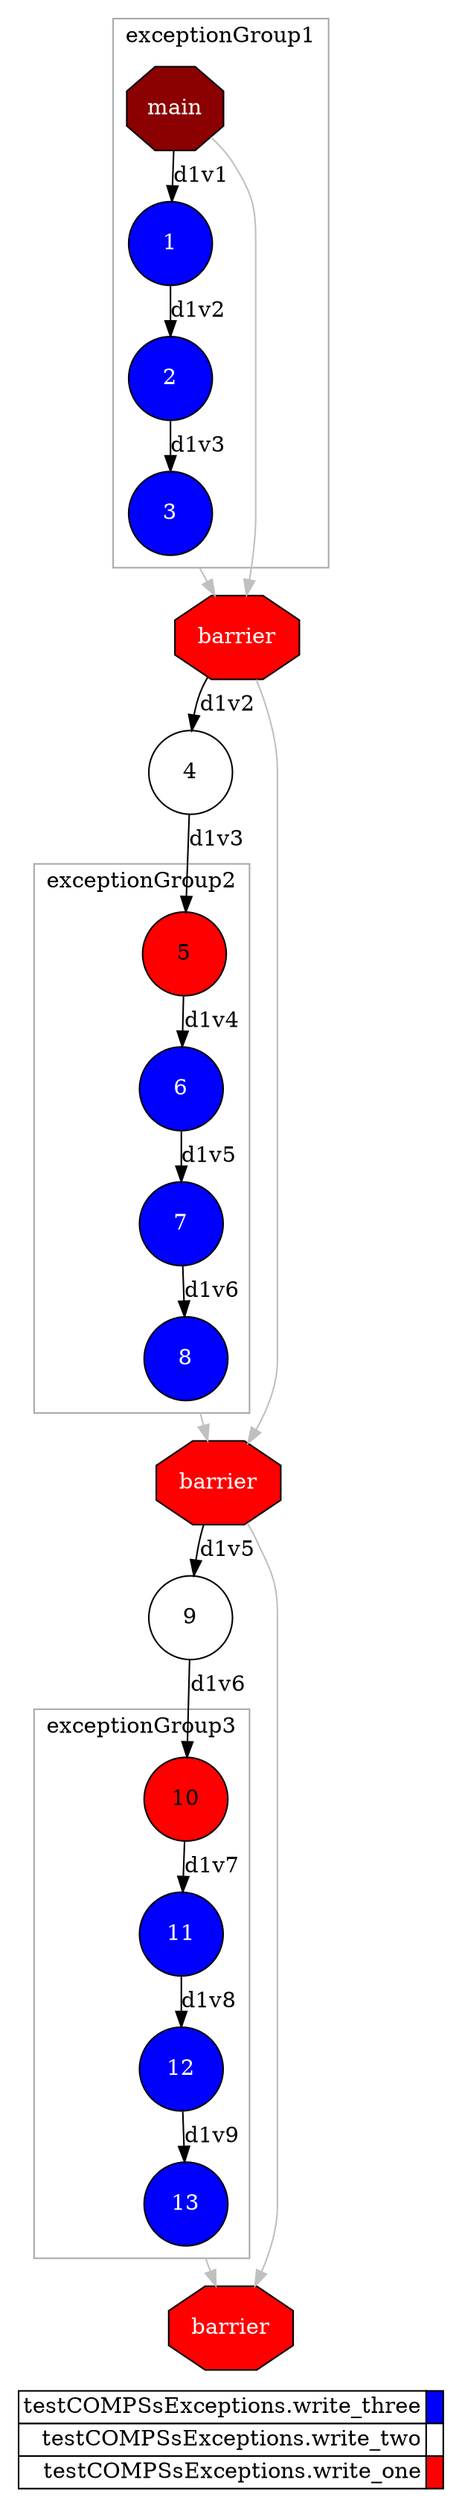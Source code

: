 digraph {
  rankdir=TB;
  labeljust="l";
  compound= true;
  subgraph dependence_graph {
    ranksep=0.20;
    node[height=0.75];

Synchro0[label="main", shape=octagon, style=filled fillcolor="#8B0000" fontcolor="#FFFFFF"];
subgraph clusterTasksexceptionGroup1 {
shape=rect;
node[height=0.75];
color="#A9A9A9"; 
label="exceptionGroup1";

1[shape=circle, style=filled fillcolor="#0000ff" fontcolor="#ffffff"];
Synchro0 -> 1 [label="d1v1"];
2[shape=circle, style=filled fillcolor="#0000ff" fontcolor="#ffffff"];
1 -> 2 [label="d1v2"];
3[shape=circle, style=filled fillcolor="#0000ff" fontcolor="#ffffff"];
2 -> 3 [label="d1v3"];
}

Synchro1[label="barrier", shape=octagon, style=filled fillcolor="#ff0000" fontcolor="#FFFFFF"];
Synchro0 -> Synchro1 [color=grey];
3 -> Synchro1 [color=grey][ ltail="clusterTasksexceptionGroup1" ];
4[shape=circle, style=filled fillcolor="#ffffff" fontcolor="#000000"];
Synchro1 -> 4 [label="d1v2"];
5[shape=circle, style=filled fillcolor="#ff0000" fontcolor="#000000"];
4 -> 5 [label="d1v3"];
subgraph clusterTasksexceptionGroup2 {
shape=rect;
node[height=0.75];
color="#A9A9A9"; 
label="exceptionGroup2";

6[shape=circle, style=filled fillcolor="#0000ff" fontcolor="#ffffff"];
5 -> 6 [label="d1v4"];
7[shape=circle, style=filled fillcolor="#0000ff" fontcolor="#ffffff"];
6 -> 7 [label="d1v5"];
8[shape=circle, style=filled fillcolor="#0000ff" fontcolor="#ffffff"];
7 -> 8 [label="d1v6"];
}

Synchro2[label="barrier", shape=octagon, style=filled fillcolor="#ff0000" fontcolor="#FFFFFF"];
Synchro1 -> Synchro2 [color=grey];
8 -> Synchro2 [color=grey][ ltail="clusterTasksexceptionGroup2" ];
9[shape=circle, style=filled fillcolor="#ffffff" fontcolor="#000000"];
Synchro2 -> 9 [label="d1v5"];
10[shape=circle, style=filled fillcolor="#ff0000" fontcolor="#000000"];
9 -> 10 [label="d1v6"];
subgraph clusterTasksexceptionGroup3 {
shape=rect;
node[height=0.75];
color="#A9A9A9"; 
label="exceptionGroup3";

11[shape=circle, style=filled fillcolor="#0000ff" fontcolor="#ffffff"];
10 -> 11 [label="d1v7"];
12[shape=circle, style=filled fillcolor="#0000ff" fontcolor="#ffffff"];
11 -> 12 [label="d1v8"];
13[shape=circle, style=filled fillcolor="#0000ff" fontcolor="#ffffff"];
12 -> 13 [label="d1v9"];
}

Synchro3[label="barrier", shape=octagon, style=filled fillcolor="#ff0000" fontcolor="#FFFFFF"];
Synchro2 -> Synchro3 [color=grey];
13 -> Synchro3 [color=grey][ ltail="clusterTasksexceptionGroup3" ];  }
  subgraph legend {
    rank=sink;
    node [shape=plaintext, height=0.75];
    ranksep=0.20;
    label = "Legend";
    key [label=<
      <table border="0" cellpadding="2" cellspacing="0" cellborder="1">
<tr>
<td align="right">testCOMPSsExceptions.write_three</td>
<td bgcolor="#0000ff">&nbsp;</td>
</tr>
<tr>
<td align="right">testCOMPSsExceptions.write_two</td>
<td bgcolor="#ffffff">&nbsp;</td>
</tr>
<tr>
<td align="right">testCOMPSsExceptions.write_one</td>
<td bgcolor="#ff0000">&nbsp;</td>
</tr>
      </table>
    >]
  }
}
